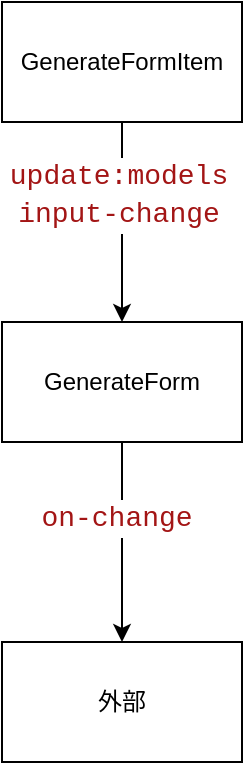 <mxfile version="15.1.3" type="device"><diagram name="Page-1" id="10a91c8b-09ff-31b1-d368-03940ed4cc9e"><mxGraphModel dx="1024" dy="632" grid="1" gridSize="10" guides="1" tooltips="1" connect="1" arrows="1" fold="1" page="1" pageScale="1" pageWidth="1100" pageHeight="850" background="none" math="0" shadow="0"><root><mxCell id="0"/><mxCell id="1" parent="0"/><mxCell id="8r_xGv_6YO74NX46PWkq-4" style="edgeStyle=orthogonalEdgeStyle;rounded=0;orthogonalLoop=1;jettySize=auto;html=1;exitX=0.5;exitY=1;exitDx=0;exitDy=0;entryX=0.5;entryY=0;entryDx=0;entryDy=0;" edge="1" parent="1" source="_KEtPa2ivI59zZs-s24Q-1" target="8r_xGv_6YO74NX46PWkq-3"><mxGeometry relative="1" as="geometry"/></mxCell><mxCell id="8r_xGv_6YO74NX46PWkq-5" value="&lt;div style=&quot;font-family: &amp;#34;consolas&amp;#34; , &amp;#34;courier new&amp;#34; , monospace ; font-size: 14px ; line-height: 19px&quot;&gt;&lt;span style=&quot;color: #a31515&quot;&gt;on-change&lt;/span&gt;&lt;/div&gt;" style="edgeLabel;html=1;align=center;verticalAlign=middle;resizable=0;points=[];" vertex="1" connectable="0" parent="8r_xGv_6YO74NX46PWkq-4"><mxGeometry x="-0.252" y="-3" relative="1" as="geometry"><mxPoint as="offset"/></mxGeometry></mxCell><mxCell id="_KEtPa2ivI59zZs-s24Q-1" value="GenerateForm" style="rounded=0;whiteSpace=wrap;html=1;" parent="1" vertex="1"><mxGeometry x="260" y="220" width="120" height="60" as="geometry"/></mxCell><mxCell id="8r_xGv_6YO74NX46PWkq-1" style="edgeStyle=orthogonalEdgeStyle;rounded=0;orthogonalLoop=1;jettySize=auto;html=1;exitX=0.5;exitY=1;exitDx=0;exitDy=0;entryX=0.5;entryY=0;entryDx=0;entryDy=0;" edge="1" parent="1" source="_KEtPa2ivI59zZs-s24Q-3" target="_KEtPa2ivI59zZs-s24Q-1"><mxGeometry relative="1" as="geometry"/></mxCell><mxCell id="8r_xGv_6YO74NX46PWkq-2" value="&lt;div style=&quot;font-family: &amp;#34;consolas&amp;#34; , &amp;#34;courier new&amp;#34; , monospace ; font-size: 14px ; line-height: 19px&quot;&gt;&lt;span style=&quot;color: #a31515&quot;&gt;update:models&lt;/span&gt;&lt;/div&gt;&lt;div style=&quot;font-family: &amp;#34;consolas&amp;#34; , &amp;#34;courier new&amp;#34; , monospace ; font-size: 14px ; line-height: 19px&quot;&gt;&lt;div style=&quot;line-height: 19px&quot;&gt;&lt;span style=&quot;color: #a31515&quot;&gt;input-change&lt;/span&gt;&lt;/div&gt;&lt;/div&gt;" style="edgeLabel;html=1;align=center;verticalAlign=middle;resizable=0;points=[];" vertex="1" connectable="0" parent="8r_xGv_6YO74NX46PWkq-1"><mxGeometry x="-0.292" y="-2" relative="1" as="geometry"><mxPoint as="offset"/></mxGeometry></mxCell><mxCell id="_KEtPa2ivI59zZs-s24Q-3" value="GenerateFormItem" style="rounded=0;whiteSpace=wrap;html=1;" parent="1" vertex="1"><mxGeometry x="260" y="60" width="120" height="60" as="geometry"/></mxCell><mxCell id="8r_xGv_6YO74NX46PWkq-3" value="外部" style="rounded=0;whiteSpace=wrap;html=1;" vertex="1" parent="1"><mxGeometry x="260" y="380" width="120" height="60" as="geometry"/></mxCell></root></mxGraphModel></diagram></mxfile>